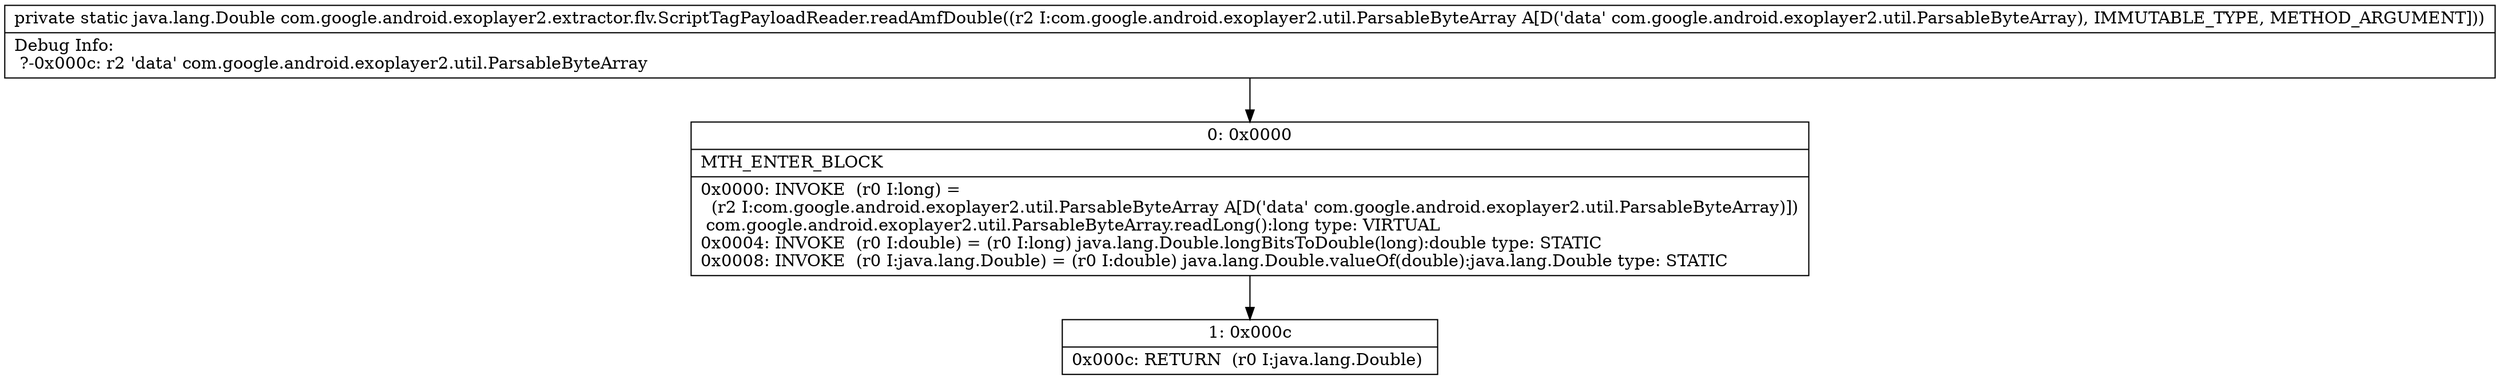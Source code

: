 digraph "CFG forcom.google.android.exoplayer2.extractor.flv.ScriptTagPayloadReader.readAmfDouble(Lcom\/google\/android\/exoplayer2\/util\/ParsableByteArray;)Ljava\/lang\/Double;" {
Node_0 [shape=record,label="{0\:\ 0x0000|MTH_ENTER_BLOCK\l|0x0000: INVOKE  (r0 I:long) = \l  (r2 I:com.google.android.exoplayer2.util.ParsableByteArray A[D('data' com.google.android.exoplayer2.util.ParsableByteArray)])\l com.google.android.exoplayer2.util.ParsableByteArray.readLong():long type: VIRTUAL \l0x0004: INVOKE  (r0 I:double) = (r0 I:long) java.lang.Double.longBitsToDouble(long):double type: STATIC \l0x0008: INVOKE  (r0 I:java.lang.Double) = (r0 I:double) java.lang.Double.valueOf(double):java.lang.Double type: STATIC \l}"];
Node_1 [shape=record,label="{1\:\ 0x000c|0x000c: RETURN  (r0 I:java.lang.Double) \l}"];
MethodNode[shape=record,label="{private static java.lang.Double com.google.android.exoplayer2.extractor.flv.ScriptTagPayloadReader.readAmfDouble((r2 I:com.google.android.exoplayer2.util.ParsableByteArray A[D('data' com.google.android.exoplayer2.util.ParsableByteArray), IMMUTABLE_TYPE, METHOD_ARGUMENT]))  | Debug Info:\l  ?\-0x000c: r2 'data' com.google.android.exoplayer2.util.ParsableByteArray\l}"];
MethodNode -> Node_0;
Node_0 -> Node_1;
}

